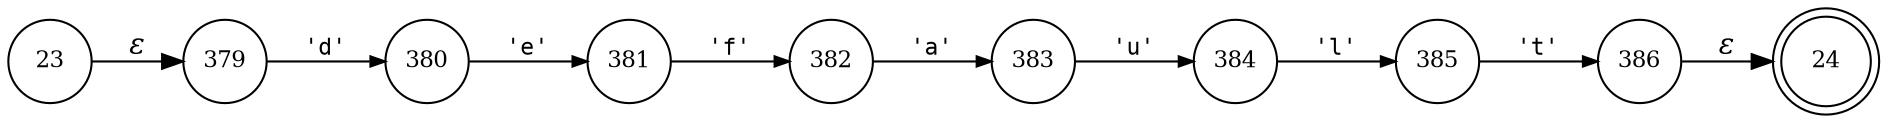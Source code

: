 digraph ATN {
rankdir=LR;
s24[fontsize=11, label="24", shape=doublecircle, fixedsize=true, width=.6];
s384[fontsize=11,label="384", shape=circle, fixedsize=true, width=.55, peripheries=1];
s385[fontsize=11,label="385", shape=circle, fixedsize=true, width=.55, peripheries=1];
s386[fontsize=11,label="386", shape=circle, fixedsize=true, width=.55, peripheries=1];
s23[fontsize=11,label="23", shape=circle, fixedsize=true, width=.55, peripheries=1];
s379[fontsize=11,label="379", shape=circle, fixedsize=true, width=.55, peripheries=1];
s380[fontsize=11,label="380", shape=circle, fixedsize=true, width=.55, peripheries=1];
s381[fontsize=11,label="381", shape=circle, fixedsize=true, width=.55, peripheries=1];
s382[fontsize=11,label="382", shape=circle, fixedsize=true, width=.55, peripheries=1];
s383[fontsize=11,label="383", shape=circle, fixedsize=true, width=.55, peripheries=1];
s23 -> s379 [fontname="Times-Italic", label="&epsilon;"];
s379 -> s380 [fontsize=11, fontname="Courier", arrowsize=.7, label = "'d'", arrowhead = normal];
s380 -> s381 [fontsize=11, fontname="Courier", arrowsize=.7, label = "'e'", arrowhead = normal];
s381 -> s382 [fontsize=11, fontname="Courier", arrowsize=.7, label = "'f'", arrowhead = normal];
s382 -> s383 [fontsize=11, fontname="Courier", arrowsize=.7, label = "'a'", arrowhead = normal];
s383 -> s384 [fontsize=11, fontname="Courier", arrowsize=.7, label = "'u'", arrowhead = normal];
s384 -> s385 [fontsize=11, fontname="Courier", arrowsize=.7, label = "'l'", arrowhead = normal];
s385 -> s386 [fontsize=11, fontname="Courier", arrowsize=.7, label = "'t'", arrowhead = normal];
s386 -> s24 [fontname="Times-Italic", label="&epsilon;"];
}